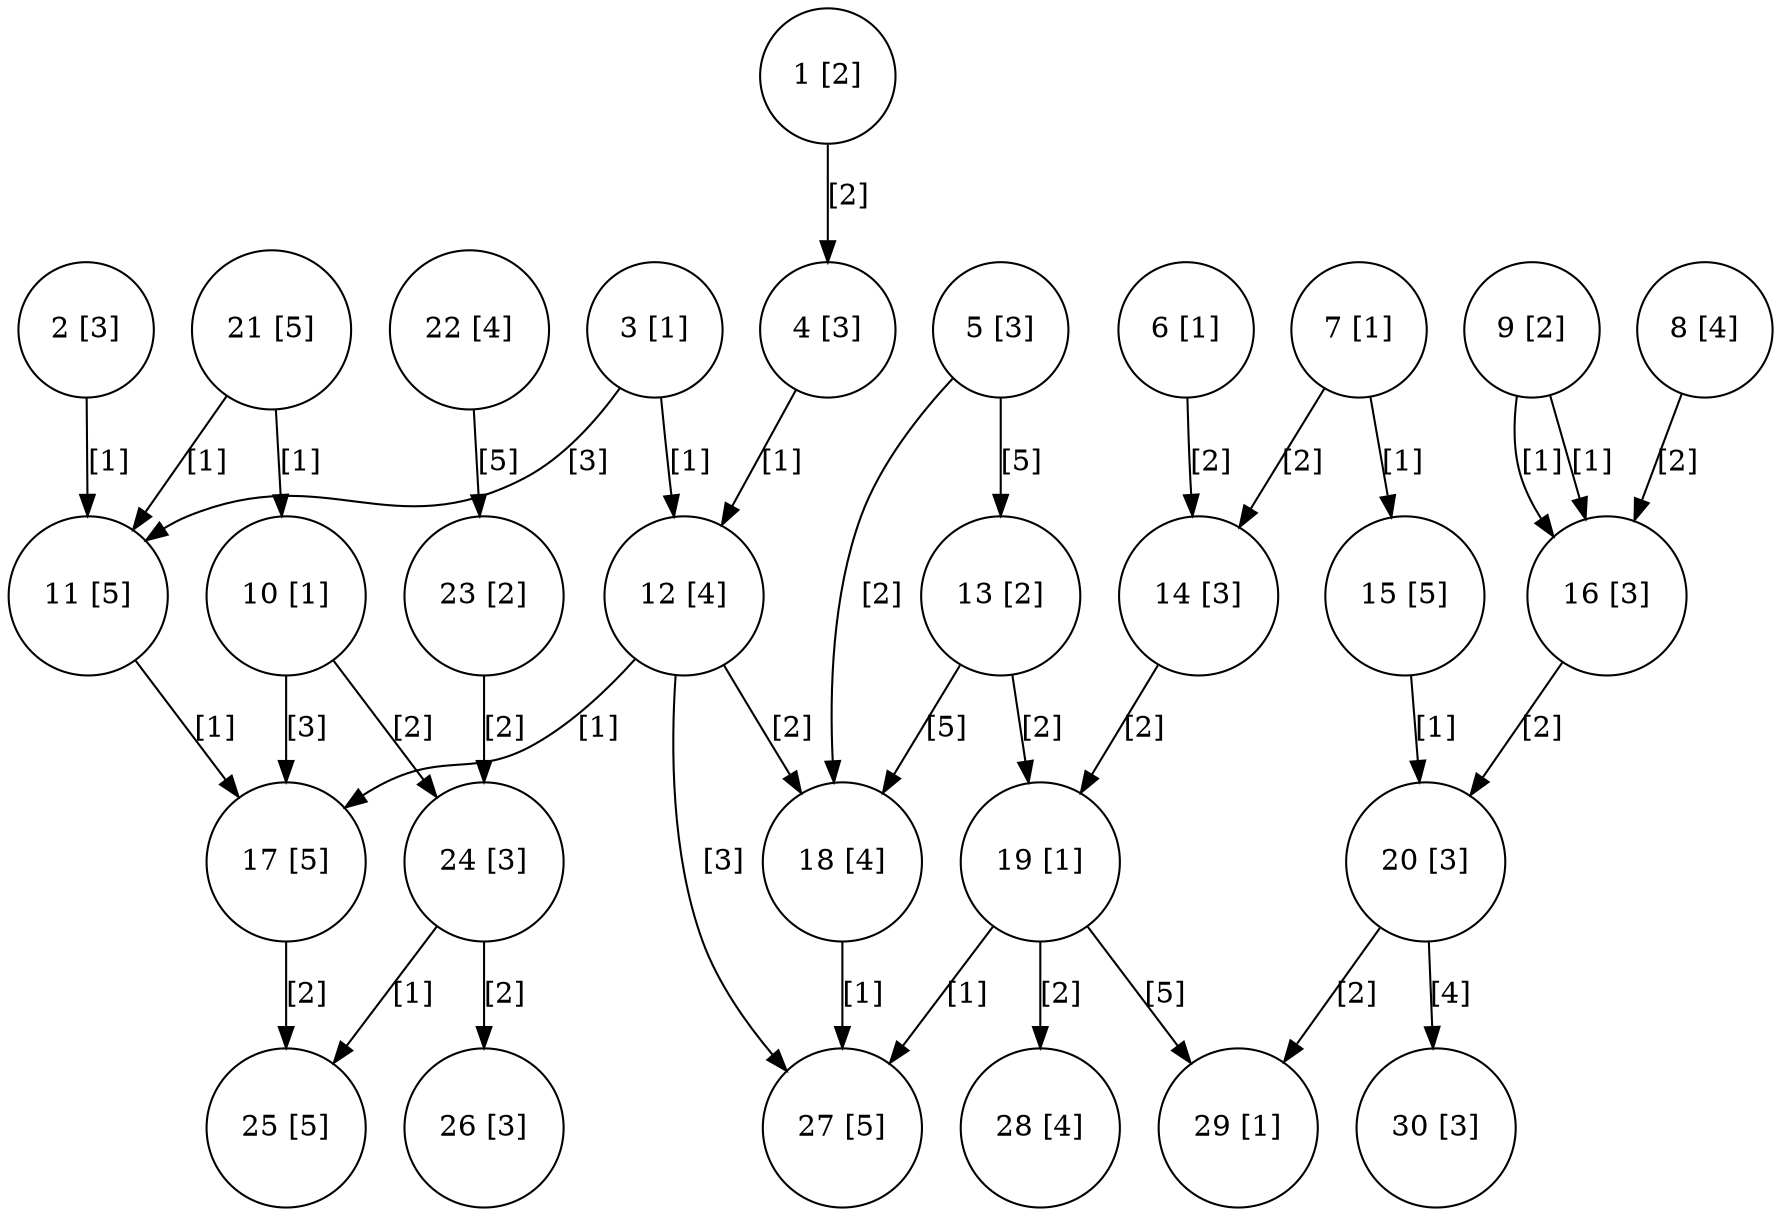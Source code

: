digraph {
    1 [shape=circle; label="1 [2]"]
    2 [shape=circle; label="2 [3]"]
    3 [shape=circle; label="3 [1]"]
    4 [shape=circle; label="4 [3]"]
    5 [shape=circle; label="5 [3]"]
    6 [shape=circle; label="6 [1]"]
    7 [shape=circle; label="7 [1]"]
    8 [shape=circle; label="8 [4]"]
    9 [shape=circle; label="9 [2]"]
    10 [shape=circle; label="10 [1]"]
    11 [shape=circle; label="11 [5]"]
    12 [shape=circle; label="12 [4]"]
    13 [shape=circle; label="13 [2]"]
    14 [shape=circle; label="14 [3]"]
    15 [shape=circle; label="15 [5]"]
    16 [shape=circle; label="16 [3]"]
    17 [shape=circle; label="17 [5]"]
    18 [shape=circle; label="18 [4]"]
    19 [shape=circle; label="19 [1]"]
    20 [shape=circle; label="20 [3]"]
    21 [shape=circle; label="21 [5]"]
    22 [shape=circle; label="22 [4]"]
    23 [shape=circle; label="23 [2]"]
    24 [shape=circle; label="24 [3]"]
    25 [shape=circle; label="25 [5]"]
    26 [shape=circle; label="26 [3]"]
    27 [shape=circle; label="27 [5]"]
    28 [shape=circle; label="28 [4]"]
    29 [shape=circle; label="29 [1]"]
    30 [shape=circle; label="30 [3]"]

    1 -> 4 [ label = "[2]" ];
    2 -> 11 [ label = "[1]" ];
    3 -> 11 [ label = "[3]" ];
    3 -> 12 [ label = "[1]" ];
    4 -> 12 [ label = "[1]" ];
    5 -> 18 [ label = "[2]" ];
    5 -> 13 [ label = "[5]" ];
    6 -> 14 [ label = "[2]" ];
    7 -> 14 [ label = "[2]" ];
    7 -> 15 [ label = "[1]" ];
    8 -> 16 [ label = "[2]" ];
    9 -> 16 [ label = "[1]" ];
    10 -> 17 [ label = "[3]" ];
    11 -> 17 [ label = "[1]" ];
    12 -> 17 [ label = "[1]" ];
    12 -> 18 [ label = "[2]" ];
    13 -> 18 [ label = "[5]" ];
    13 -> 19 [ label = "[2]" ];
    14 -> 19 [ label = "[2]" ];
    15 -> 20 [ label = "[1]" ];
    16 -> 20 [ label = "[2]" ];

    21 -> 10 [ label = "[1]" ];
    21 -> 11 [ label = "[1]" ];
    22 -> 23 [ label = "[5]" ];
    23 -> 24 [ label = "[2]" ];
    10 -> 24 [ label = "[2]" ];
    24 -> 25 [ label = "[1]" ];
    17 -> 25 [ label = "[2]" ];
    
    24 -> 26 [ label = "[2]" ];
    9 -> 16 [ label = "[1]" ];
    12 -> 27 [ label = "[3]" ];
    18 -> 27 [ label = "[1]" ];
    19 -> 27 [ label = "[1]" ];
    19 -> 28 [ label = "[2]" ];
    19 -> 29 [ label = "[5]" ];
    20 -> 29 [ label = "[2]" ];
    20 -> 30 [ label = "[4]" ];
}